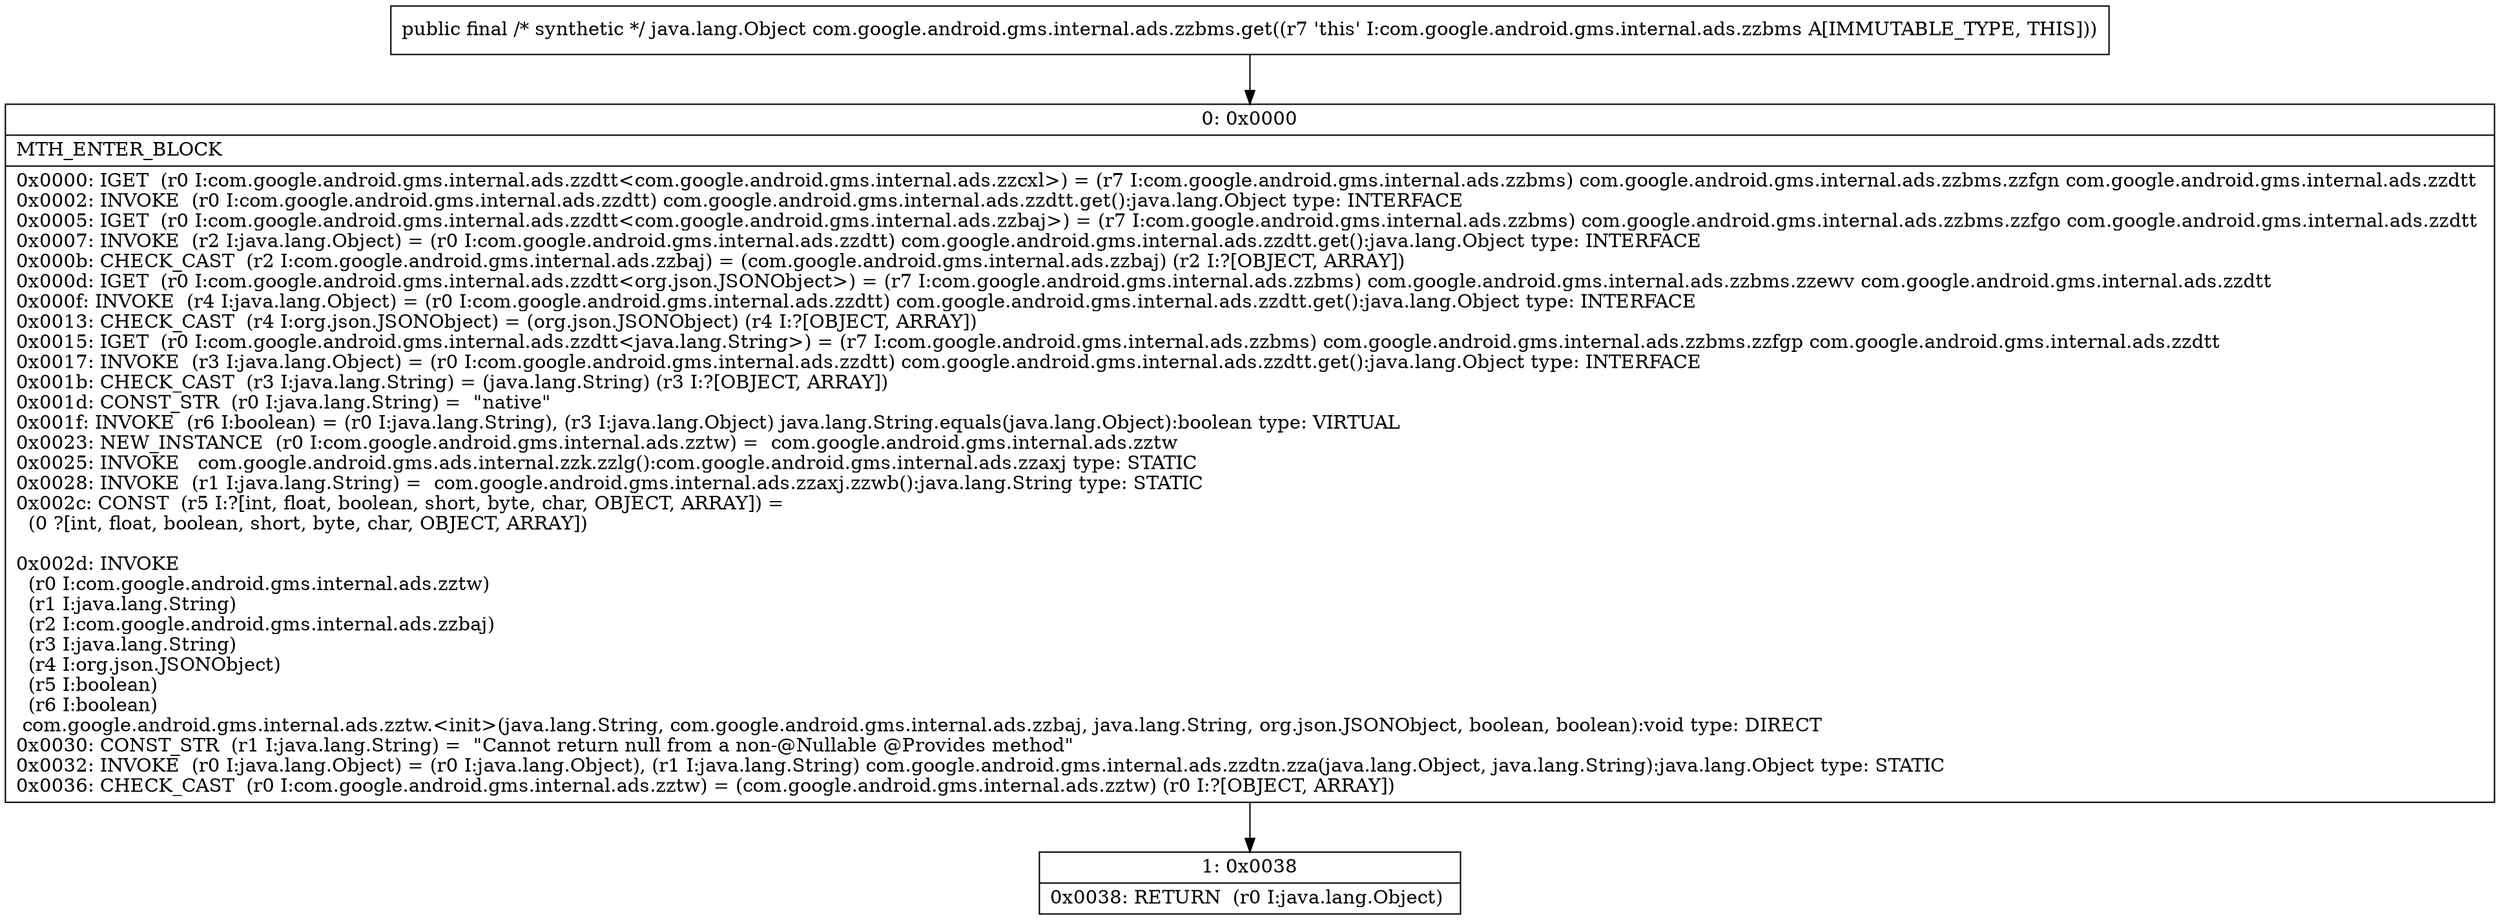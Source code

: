 digraph "CFG forcom.google.android.gms.internal.ads.zzbms.get()Ljava\/lang\/Object;" {
Node_0 [shape=record,label="{0\:\ 0x0000|MTH_ENTER_BLOCK\l|0x0000: IGET  (r0 I:com.google.android.gms.internal.ads.zzdtt\<com.google.android.gms.internal.ads.zzcxl\>) = (r7 I:com.google.android.gms.internal.ads.zzbms) com.google.android.gms.internal.ads.zzbms.zzfgn com.google.android.gms.internal.ads.zzdtt \l0x0002: INVOKE  (r0 I:com.google.android.gms.internal.ads.zzdtt) com.google.android.gms.internal.ads.zzdtt.get():java.lang.Object type: INTERFACE \l0x0005: IGET  (r0 I:com.google.android.gms.internal.ads.zzdtt\<com.google.android.gms.internal.ads.zzbaj\>) = (r7 I:com.google.android.gms.internal.ads.zzbms) com.google.android.gms.internal.ads.zzbms.zzfgo com.google.android.gms.internal.ads.zzdtt \l0x0007: INVOKE  (r2 I:java.lang.Object) = (r0 I:com.google.android.gms.internal.ads.zzdtt) com.google.android.gms.internal.ads.zzdtt.get():java.lang.Object type: INTERFACE \l0x000b: CHECK_CAST  (r2 I:com.google.android.gms.internal.ads.zzbaj) = (com.google.android.gms.internal.ads.zzbaj) (r2 I:?[OBJECT, ARRAY]) \l0x000d: IGET  (r0 I:com.google.android.gms.internal.ads.zzdtt\<org.json.JSONObject\>) = (r7 I:com.google.android.gms.internal.ads.zzbms) com.google.android.gms.internal.ads.zzbms.zzewv com.google.android.gms.internal.ads.zzdtt \l0x000f: INVOKE  (r4 I:java.lang.Object) = (r0 I:com.google.android.gms.internal.ads.zzdtt) com.google.android.gms.internal.ads.zzdtt.get():java.lang.Object type: INTERFACE \l0x0013: CHECK_CAST  (r4 I:org.json.JSONObject) = (org.json.JSONObject) (r4 I:?[OBJECT, ARRAY]) \l0x0015: IGET  (r0 I:com.google.android.gms.internal.ads.zzdtt\<java.lang.String\>) = (r7 I:com.google.android.gms.internal.ads.zzbms) com.google.android.gms.internal.ads.zzbms.zzfgp com.google.android.gms.internal.ads.zzdtt \l0x0017: INVOKE  (r3 I:java.lang.Object) = (r0 I:com.google.android.gms.internal.ads.zzdtt) com.google.android.gms.internal.ads.zzdtt.get():java.lang.Object type: INTERFACE \l0x001b: CHECK_CAST  (r3 I:java.lang.String) = (java.lang.String) (r3 I:?[OBJECT, ARRAY]) \l0x001d: CONST_STR  (r0 I:java.lang.String) =  \"native\" \l0x001f: INVOKE  (r6 I:boolean) = (r0 I:java.lang.String), (r3 I:java.lang.Object) java.lang.String.equals(java.lang.Object):boolean type: VIRTUAL \l0x0023: NEW_INSTANCE  (r0 I:com.google.android.gms.internal.ads.zztw) =  com.google.android.gms.internal.ads.zztw \l0x0025: INVOKE   com.google.android.gms.ads.internal.zzk.zzlg():com.google.android.gms.internal.ads.zzaxj type: STATIC \l0x0028: INVOKE  (r1 I:java.lang.String) =  com.google.android.gms.internal.ads.zzaxj.zzwb():java.lang.String type: STATIC \l0x002c: CONST  (r5 I:?[int, float, boolean, short, byte, char, OBJECT, ARRAY]) = \l  (0 ?[int, float, boolean, short, byte, char, OBJECT, ARRAY])\l \l0x002d: INVOKE  \l  (r0 I:com.google.android.gms.internal.ads.zztw)\l  (r1 I:java.lang.String)\l  (r2 I:com.google.android.gms.internal.ads.zzbaj)\l  (r3 I:java.lang.String)\l  (r4 I:org.json.JSONObject)\l  (r5 I:boolean)\l  (r6 I:boolean)\l com.google.android.gms.internal.ads.zztw.\<init\>(java.lang.String, com.google.android.gms.internal.ads.zzbaj, java.lang.String, org.json.JSONObject, boolean, boolean):void type: DIRECT \l0x0030: CONST_STR  (r1 I:java.lang.String) =  \"Cannot return null from a non\-@Nullable @Provides method\" \l0x0032: INVOKE  (r0 I:java.lang.Object) = (r0 I:java.lang.Object), (r1 I:java.lang.String) com.google.android.gms.internal.ads.zzdtn.zza(java.lang.Object, java.lang.String):java.lang.Object type: STATIC \l0x0036: CHECK_CAST  (r0 I:com.google.android.gms.internal.ads.zztw) = (com.google.android.gms.internal.ads.zztw) (r0 I:?[OBJECT, ARRAY]) \l}"];
Node_1 [shape=record,label="{1\:\ 0x0038|0x0038: RETURN  (r0 I:java.lang.Object) \l}"];
MethodNode[shape=record,label="{public final \/* synthetic *\/ java.lang.Object com.google.android.gms.internal.ads.zzbms.get((r7 'this' I:com.google.android.gms.internal.ads.zzbms A[IMMUTABLE_TYPE, THIS])) }"];
MethodNode -> Node_0;
Node_0 -> Node_1;
}

